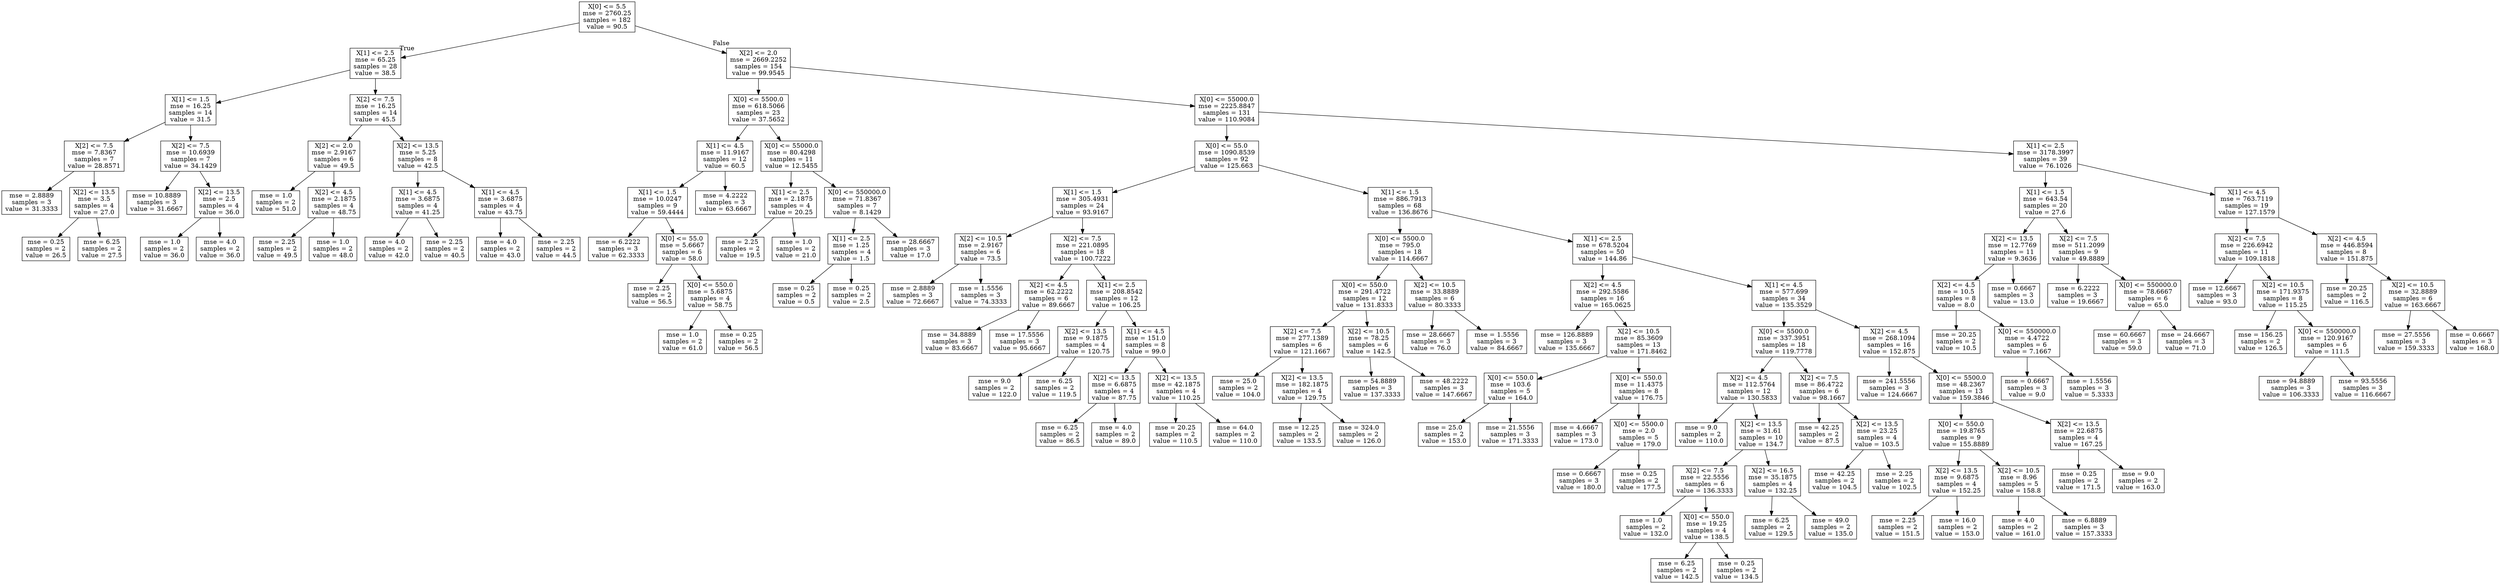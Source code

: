 digraph Tree {
node [shape=box] ;
0 [label="X[0] <= 5.5\nmse = 2760.25\nsamples = 182\nvalue = 90.5"] ;
1 [label="X[1] <= 2.5\nmse = 65.25\nsamples = 28\nvalue = 38.5"] ;
0 -> 1 [labeldistance=2.5, labelangle=45, headlabel="True"] ;
2 [label="X[1] <= 1.5\nmse = 16.25\nsamples = 14\nvalue = 31.5"] ;
1 -> 2 ;
3 [label="X[2] <= 7.5\nmse = 7.8367\nsamples = 7\nvalue = 28.8571"] ;
2 -> 3 ;
4 [label="mse = 2.8889\nsamples = 3\nvalue = 31.3333"] ;
3 -> 4 ;
5 [label="X[2] <= 13.5\nmse = 3.5\nsamples = 4\nvalue = 27.0"] ;
3 -> 5 ;
6 [label="mse = 0.25\nsamples = 2\nvalue = 26.5"] ;
5 -> 6 ;
7 [label="mse = 6.25\nsamples = 2\nvalue = 27.5"] ;
5 -> 7 ;
8 [label="X[2] <= 7.5\nmse = 10.6939\nsamples = 7\nvalue = 34.1429"] ;
2 -> 8 ;
9 [label="mse = 10.8889\nsamples = 3\nvalue = 31.6667"] ;
8 -> 9 ;
10 [label="X[2] <= 13.5\nmse = 2.5\nsamples = 4\nvalue = 36.0"] ;
8 -> 10 ;
11 [label="mse = 1.0\nsamples = 2\nvalue = 36.0"] ;
10 -> 11 ;
12 [label="mse = 4.0\nsamples = 2\nvalue = 36.0"] ;
10 -> 12 ;
13 [label="X[2] <= 7.5\nmse = 16.25\nsamples = 14\nvalue = 45.5"] ;
1 -> 13 ;
14 [label="X[2] <= 2.0\nmse = 2.9167\nsamples = 6\nvalue = 49.5"] ;
13 -> 14 ;
15 [label="mse = 1.0\nsamples = 2\nvalue = 51.0"] ;
14 -> 15 ;
16 [label="X[2] <= 4.5\nmse = 2.1875\nsamples = 4\nvalue = 48.75"] ;
14 -> 16 ;
17 [label="mse = 2.25\nsamples = 2\nvalue = 49.5"] ;
16 -> 17 ;
18 [label="mse = 1.0\nsamples = 2\nvalue = 48.0"] ;
16 -> 18 ;
19 [label="X[2] <= 13.5\nmse = 5.25\nsamples = 8\nvalue = 42.5"] ;
13 -> 19 ;
20 [label="X[1] <= 4.5\nmse = 3.6875\nsamples = 4\nvalue = 41.25"] ;
19 -> 20 ;
21 [label="mse = 4.0\nsamples = 2\nvalue = 42.0"] ;
20 -> 21 ;
22 [label="mse = 2.25\nsamples = 2\nvalue = 40.5"] ;
20 -> 22 ;
23 [label="X[1] <= 4.5\nmse = 3.6875\nsamples = 4\nvalue = 43.75"] ;
19 -> 23 ;
24 [label="mse = 4.0\nsamples = 2\nvalue = 43.0"] ;
23 -> 24 ;
25 [label="mse = 2.25\nsamples = 2\nvalue = 44.5"] ;
23 -> 25 ;
26 [label="X[2] <= 2.0\nmse = 2669.2252\nsamples = 154\nvalue = 99.9545"] ;
0 -> 26 [labeldistance=2.5, labelangle=-45, headlabel="False"] ;
27 [label="X[0] <= 5500.0\nmse = 618.5066\nsamples = 23\nvalue = 37.5652"] ;
26 -> 27 ;
28 [label="X[1] <= 4.5\nmse = 11.9167\nsamples = 12\nvalue = 60.5"] ;
27 -> 28 ;
29 [label="X[1] <= 1.5\nmse = 10.0247\nsamples = 9\nvalue = 59.4444"] ;
28 -> 29 ;
30 [label="mse = 6.2222\nsamples = 3\nvalue = 62.3333"] ;
29 -> 30 ;
31 [label="X[0] <= 55.0\nmse = 5.6667\nsamples = 6\nvalue = 58.0"] ;
29 -> 31 ;
32 [label="mse = 2.25\nsamples = 2\nvalue = 56.5"] ;
31 -> 32 ;
33 [label="X[0] <= 550.0\nmse = 5.6875\nsamples = 4\nvalue = 58.75"] ;
31 -> 33 ;
34 [label="mse = 1.0\nsamples = 2\nvalue = 61.0"] ;
33 -> 34 ;
35 [label="mse = 0.25\nsamples = 2\nvalue = 56.5"] ;
33 -> 35 ;
36 [label="mse = 4.2222\nsamples = 3\nvalue = 63.6667"] ;
28 -> 36 ;
37 [label="X[0] <= 55000.0\nmse = 80.4298\nsamples = 11\nvalue = 12.5455"] ;
27 -> 37 ;
38 [label="X[1] <= 2.5\nmse = 2.1875\nsamples = 4\nvalue = 20.25"] ;
37 -> 38 ;
39 [label="mse = 2.25\nsamples = 2\nvalue = 19.5"] ;
38 -> 39 ;
40 [label="mse = 1.0\nsamples = 2\nvalue = 21.0"] ;
38 -> 40 ;
41 [label="X[0] <= 550000.0\nmse = 71.8367\nsamples = 7\nvalue = 8.1429"] ;
37 -> 41 ;
42 [label="X[1] <= 2.5\nmse = 1.25\nsamples = 4\nvalue = 1.5"] ;
41 -> 42 ;
43 [label="mse = 0.25\nsamples = 2\nvalue = 0.5"] ;
42 -> 43 ;
44 [label="mse = 0.25\nsamples = 2\nvalue = 2.5"] ;
42 -> 44 ;
45 [label="mse = 28.6667\nsamples = 3\nvalue = 17.0"] ;
41 -> 45 ;
46 [label="X[0] <= 55000.0\nmse = 2225.8847\nsamples = 131\nvalue = 110.9084"] ;
26 -> 46 ;
47 [label="X[0] <= 55.0\nmse = 1090.8539\nsamples = 92\nvalue = 125.663"] ;
46 -> 47 ;
48 [label="X[1] <= 1.5\nmse = 305.4931\nsamples = 24\nvalue = 93.9167"] ;
47 -> 48 ;
49 [label="X[2] <= 10.5\nmse = 2.9167\nsamples = 6\nvalue = 73.5"] ;
48 -> 49 ;
50 [label="mse = 2.8889\nsamples = 3\nvalue = 72.6667"] ;
49 -> 50 ;
51 [label="mse = 1.5556\nsamples = 3\nvalue = 74.3333"] ;
49 -> 51 ;
52 [label="X[2] <= 7.5\nmse = 221.0895\nsamples = 18\nvalue = 100.7222"] ;
48 -> 52 ;
53 [label="X[2] <= 4.5\nmse = 62.2222\nsamples = 6\nvalue = 89.6667"] ;
52 -> 53 ;
54 [label="mse = 34.8889\nsamples = 3\nvalue = 83.6667"] ;
53 -> 54 ;
55 [label="mse = 17.5556\nsamples = 3\nvalue = 95.6667"] ;
53 -> 55 ;
56 [label="X[1] <= 2.5\nmse = 208.8542\nsamples = 12\nvalue = 106.25"] ;
52 -> 56 ;
57 [label="X[2] <= 13.5\nmse = 9.1875\nsamples = 4\nvalue = 120.75"] ;
56 -> 57 ;
58 [label="mse = 9.0\nsamples = 2\nvalue = 122.0"] ;
57 -> 58 ;
59 [label="mse = 6.25\nsamples = 2\nvalue = 119.5"] ;
57 -> 59 ;
60 [label="X[1] <= 4.5\nmse = 151.0\nsamples = 8\nvalue = 99.0"] ;
56 -> 60 ;
61 [label="X[2] <= 13.5\nmse = 6.6875\nsamples = 4\nvalue = 87.75"] ;
60 -> 61 ;
62 [label="mse = 6.25\nsamples = 2\nvalue = 86.5"] ;
61 -> 62 ;
63 [label="mse = 4.0\nsamples = 2\nvalue = 89.0"] ;
61 -> 63 ;
64 [label="X[2] <= 13.5\nmse = 42.1875\nsamples = 4\nvalue = 110.25"] ;
60 -> 64 ;
65 [label="mse = 20.25\nsamples = 2\nvalue = 110.5"] ;
64 -> 65 ;
66 [label="mse = 64.0\nsamples = 2\nvalue = 110.0"] ;
64 -> 66 ;
67 [label="X[1] <= 1.5\nmse = 886.7913\nsamples = 68\nvalue = 136.8676"] ;
47 -> 67 ;
68 [label="X[0] <= 5500.0\nmse = 795.0\nsamples = 18\nvalue = 114.6667"] ;
67 -> 68 ;
69 [label="X[0] <= 550.0\nmse = 291.4722\nsamples = 12\nvalue = 131.8333"] ;
68 -> 69 ;
70 [label="X[2] <= 7.5\nmse = 277.1389\nsamples = 6\nvalue = 121.1667"] ;
69 -> 70 ;
71 [label="mse = 25.0\nsamples = 2\nvalue = 104.0"] ;
70 -> 71 ;
72 [label="X[2] <= 13.5\nmse = 182.1875\nsamples = 4\nvalue = 129.75"] ;
70 -> 72 ;
73 [label="mse = 12.25\nsamples = 2\nvalue = 133.5"] ;
72 -> 73 ;
74 [label="mse = 324.0\nsamples = 2\nvalue = 126.0"] ;
72 -> 74 ;
75 [label="X[2] <= 10.5\nmse = 78.25\nsamples = 6\nvalue = 142.5"] ;
69 -> 75 ;
76 [label="mse = 54.8889\nsamples = 3\nvalue = 137.3333"] ;
75 -> 76 ;
77 [label="mse = 48.2222\nsamples = 3\nvalue = 147.6667"] ;
75 -> 77 ;
78 [label="X[2] <= 10.5\nmse = 33.8889\nsamples = 6\nvalue = 80.3333"] ;
68 -> 78 ;
79 [label="mse = 28.6667\nsamples = 3\nvalue = 76.0"] ;
78 -> 79 ;
80 [label="mse = 1.5556\nsamples = 3\nvalue = 84.6667"] ;
78 -> 80 ;
81 [label="X[1] <= 2.5\nmse = 678.5204\nsamples = 50\nvalue = 144.86"] ;
67 -> 81 ;
82 [label="X[2] <= 4.5\nmse = 292.5586\nsamples = 16\nvalue = 165.0625"] ;
81 -> 82 ;
83 [label="mse = 126.8889\nsamples = 3\nvalue = 135.6667"] ;
82 -> 83 ;
84 [label="X[2] <= 10.5\nmse = 85.3609\nsamples = 13\nvalue = 171.8462"] ;
82 -> 84 ;
85 [label="X[0] <= 550.0\nmse = 103.6\nsamples = 5\nvalue = 164.0"] ;
84 -> 85 ;
86 [label="mse = 25.0\nsamples = 2\nvalue = 153.0"] ;
85 -> 86 ;
87 [label="mse = 21.5556\nsamples = 3\nvalue = 171.3333"] ;
85 -> 87 ;
88 [label="X[0] <= 550.0\nmse = 11.4375\nsamples = 8\nvalue = 176.75"] ;
84 -> 88 ;
89 [label="mse = 4.6667\nsamples = 3\nvalue = 173.0"] ;
88 -> 89 ;
90 [label="X[0] <= 5500.0\nmse = 2.0\nsamples = 5\nvalue = 179.0"] ;
88 -> 90 ;
91 [label="mse = 0.6667\nsamples = 3\nvalue = 180.0"] ;
90 -> 91 ;
92 [label="mse = 0.25\nsamples = 2\nvalue = 177.5"] ;
90 -> 92 ;
93 [label="X[1] <= 4.5\nmse = 577.699\nsamples = 34\nvalue = 135.3529"] ;
81 -> 93 ;
94 [label="X[0] <= 5500.0\nmse = 337.3951\nsamples = 18\nvalue = 119.7778"] ;
93 -> 94 ;
95 [label="X[2] <= 4.5\nmse = 112.5764\nsamples = 12\nvalue = 130.5833"] ;
94 -> 95 ;
96 [label="mse = 9.0\nsamples = 2\nvalue = 110.0"] ;
95 -> 96 ;
97 [label="X[2] <= 13.5\nmse = 31.61\nsamples = 10\nvalue = 134.7"] ;
95 -> 97 ;
98 [label="X[2] <= 7.5\nmse = 22.5556\nsamples = 6\nvalue = 136.3333"] ;
97 -> 98 ;
99 [label="mse = 1.0\nsamples = 2\nvalue = 132.0"] ;
98 -> 99 ;
100 [label="X[0] <= 550.0\nmse = 19.25\nsamples = 4\nvalue = 138.5"] ;
98 -> 100 ;
101 [label="mse = 6.25\nsamples = 2\nvalue = 142.5"] ;
100 -> 101 ;
102 [label="mse = 0.25\nsamples = 2\nvalue = 134.5"] ;
100 -> 102 ;
103 [label="X[2] <= 16.5\nmse = 35.1875\nsamples = 4\nvalue = 132.25"] ;
97 -> 103 ;
104 [label="mse = 6.25\nsamples = 2\nvalue = 129.5"] ;
103 -> 104 ;
105 [label="mse = 49.0\nsamples = 2\nvalue = 135.0"] ;
103 -> 105 ;
106 [label="X[2] <= 7.5\nmse = 86.4722\nsamples = 6\nvalue = 98.1667"] ;
94 -> 106 ;
107 [label="mse = 42.25\nsamples = 2\nvalue = 87.5"] ;
106 -> 107 ;
108 [label="X[2] <= 13.5\nmse = 23.25\nsamples = 4\nvalue = 103.5"] ;
106 -> 108 ;
109 [label="mse = 42.25\nsamples = 2\nvalue = 104.5"] ;
108 -> 109 ;
110 [label="mse = 2.25\nsamples = 2\nvalue = 102.5"] ;
108 -> 110 ;
111 [label="X[2] <= 4.5\nmse = 268.1094\nsamples = 16\nvalue = 152.875"] ;
93 -> 111 ;
112 [label="mse = 241.5556\nsamples = 3\nvalue = 124.6667"] ;
111 -> 112 ;
113 [label="X[0] <= 5500.0\nmse = 48.2367\nsamples = 13\nvalue = 159.3846"] ;
111 -> 113 ;
114 [label="X[0] <= 550.0\nmse = 19.8765\nsamples = 9\nvalue = 155.8889"] ;
113 -> 114 ;
115 [label="X[2] <= 13.5\nmse = 9.6875\nsamples = 4\nvalue = 152.25"] ;
114 -> 115 ;
116 [label="mse = 2.25\nsamples = 2\nvalue = 151.5"] ;
115 -> 116 ;
117 [label="mse = 16.0\nsamples = 2\nvalue = 153.0"] ;
115 -> 117 ;
118 [label="X[2] <= 10.5\nmse = 8.96\nsamples = 5\nvalue = 158.8"] ;
114 -> 118 ;
119 [label="mse = 4.0\nsamples = 2\nvalue = 161.0"] ;
118 -> 119 ;
120 [label="mse = 6.8889\nsamples = 3\nvalue = 157.3333"] ;
118 -> 120 ;
121 [label="X[2] <= 13.5\nmse = 22.6875\nsamples = 4\nvalue = 167.25"] ;
113 -> 121 ;
122 [label="mse = 0.25\nsamples = 2\nvalue = 171.5"] ;
121 -> 122 ;
123 [label="mse = 9.0\nsamples = 2\nvalue = 163.0"] ;
121 -> 123 ;
124 [label="X[1] <= 2.5\nmse = 3178.3997\nsamples = 39\nvalue = 76.1026"] ;
46 -> 124 ;
125 [label="X[1] <= 1.5\nmse = 643.54\nsamples = 20\nvalue = 27.6"] ;
124 -> 125 ;
126 [label="X[2] <= 13.5\nmse = 12.7769\nsamples = 11\nvalue = 9.3636"] ;
125 -> 126 ;
127 [label="X[2] <= 4.5\nmse = 10.5\nsamples = 8\nvalue = 8.0"] ;
126 -> 127 ;
128 [label="mse = 20.25\nsamples = 2\nvalue = 10.5"] ;
127 -> 128 ;
129 [label="X[0] <= 550000.0\nmse = 4.4722\nsamples = 6\nvalue = 7.1667"] ;
127 -> 129 ;
130 [label="mse = 0.6667\nsamples = 3\nvalue = 9.0"] ;
129 -> 130 ;
131 [label="mse = 1.5556\nsamples = 3\nvalue = 5.3333"] ;
129 -> 131 ;
132 [label="mse = 0.6667\nsamples = 3\nvalue = 13.0"] ;
126 -> 132 ;
133 [label="X[2] <= 7.5\nmse = 511.2099\nsamples = 9\nvalue = 49.8889"] ;
125 -> 133 ;
134 [label="mse = 6.2222\nsamples = 3\nvalue = 19.6667"] ;
133 -> 134 ;
135 [label="X[0] <= 550000.0\nmse = 78.6667\nsamples = 6\nvalue = 65.0"] ;
133 -> 135 ;
136 [label="mse = 60.6667\nsamples = 3\nvalue = 59.0"] ;
135 -> 136 ;
137 [label="mse = 24.6667\nsamples = 3\nvalue = 71.0"] ;
135 -> 137 ;
138 [label="X[1] <= 4.5\nmse = 763.7119\nsamples = 19\nvalue = 127.1579"] ;
124 -> 138 ;
139 [label="X[2] <= 7.5\nmse = 226.6942\nsamples = 11\nvalue = 109.1818"] ;
138 -> 139 ;
140 [label="mse = 12.6667\nsamples = 3\nvalue = 93.0"] ;
139 -> 140 ;
141 [label="X[2] <= 10.5\nmse = 171.9375\nsamples = 8\nvalue = 115.25"] ;
139 -> 141 ;
142 [label="mse = 156.25\nsamples = 2\nvalue = 126.5"] ;
141 -> 142 ;
143 [label="X[0] <= 550000.0\nmse = 120.9167\nsamples = 6\nvalue = 111.5"] ;
141 -> 143 ;
144 [label="mse = 94.8889\nsamples = 3\nvalue = 106.3333"] ;
143 -> 144 ;
145 [label="mse = 93.5556\nsamples = 3\nvalue = 116.6667"] ;
143 -> 145 ;
146 [label="X[2] <= 4.5\nmse = 446.8594\nsamples = 8\nvalue = 151.875"] ;
138 -> 146 ;
147 [label="mse = 20.25\nsamples = 2\nvalue = 116.5"] ;
146 -> 147 ;
148 [label="X[2] <= 10.5\nmse = 32.8889\nsamples = 6\nvalue = 163.6667"] ;
146 -> 148 ;
149 [label="mse = 27.5556\nsamples = 3\nvalue = 159.3333"] ;
148 -> 149 ;
150 [label="mse = 0.6667\nsamples = 3\nvalue = 168.0"] ;
148 -> 150 ;
}
